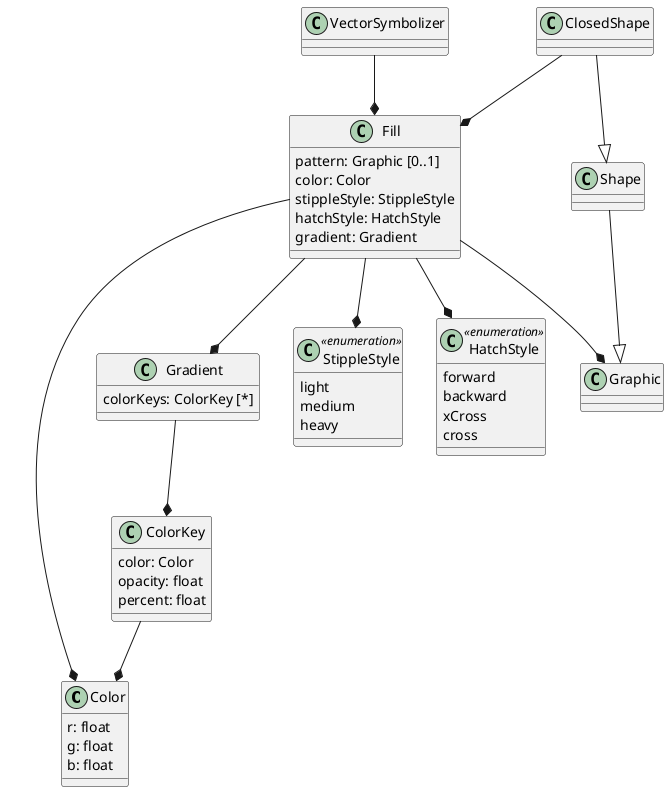 @startuml
'Class definition

Color : r: float
Color : g: float
Color : b: float

Gradient : colorKeys: ColorKey [*]

ColorKey : color: Color
ColorKey : opacity: float
ColorKey : percent: float

class StippleStyle <<enumeration>>
StippleStyle : light
StippleStyle : medium
StippleStyle : heavy

class HatchStyle <<enumeration>>
HatchStyle : forward
HatchStyle : backward
HatchStyle : xCross
HatchStyle : cross

Fill : pattern: Graphic [0..1]
Fill : color: Color
Fill : stippleStyle: StippleStyle
Fill : hatchStyle: HatchStyle
Fill : gradient: Gradient

'Relations

'Inheritance

ClosedShape --|> Shape
Shape --|> Graphic

'Composition

ClosedShape --* Fill

Fill --* Graphic
Fill --* Color
Fill --* Gradient
Fill --* HatchStyle
Fill --* StippleStyle
ColorKey --* Color
Gradient --* ColorKey
VectorSymbolizer --* Fill
@enduml